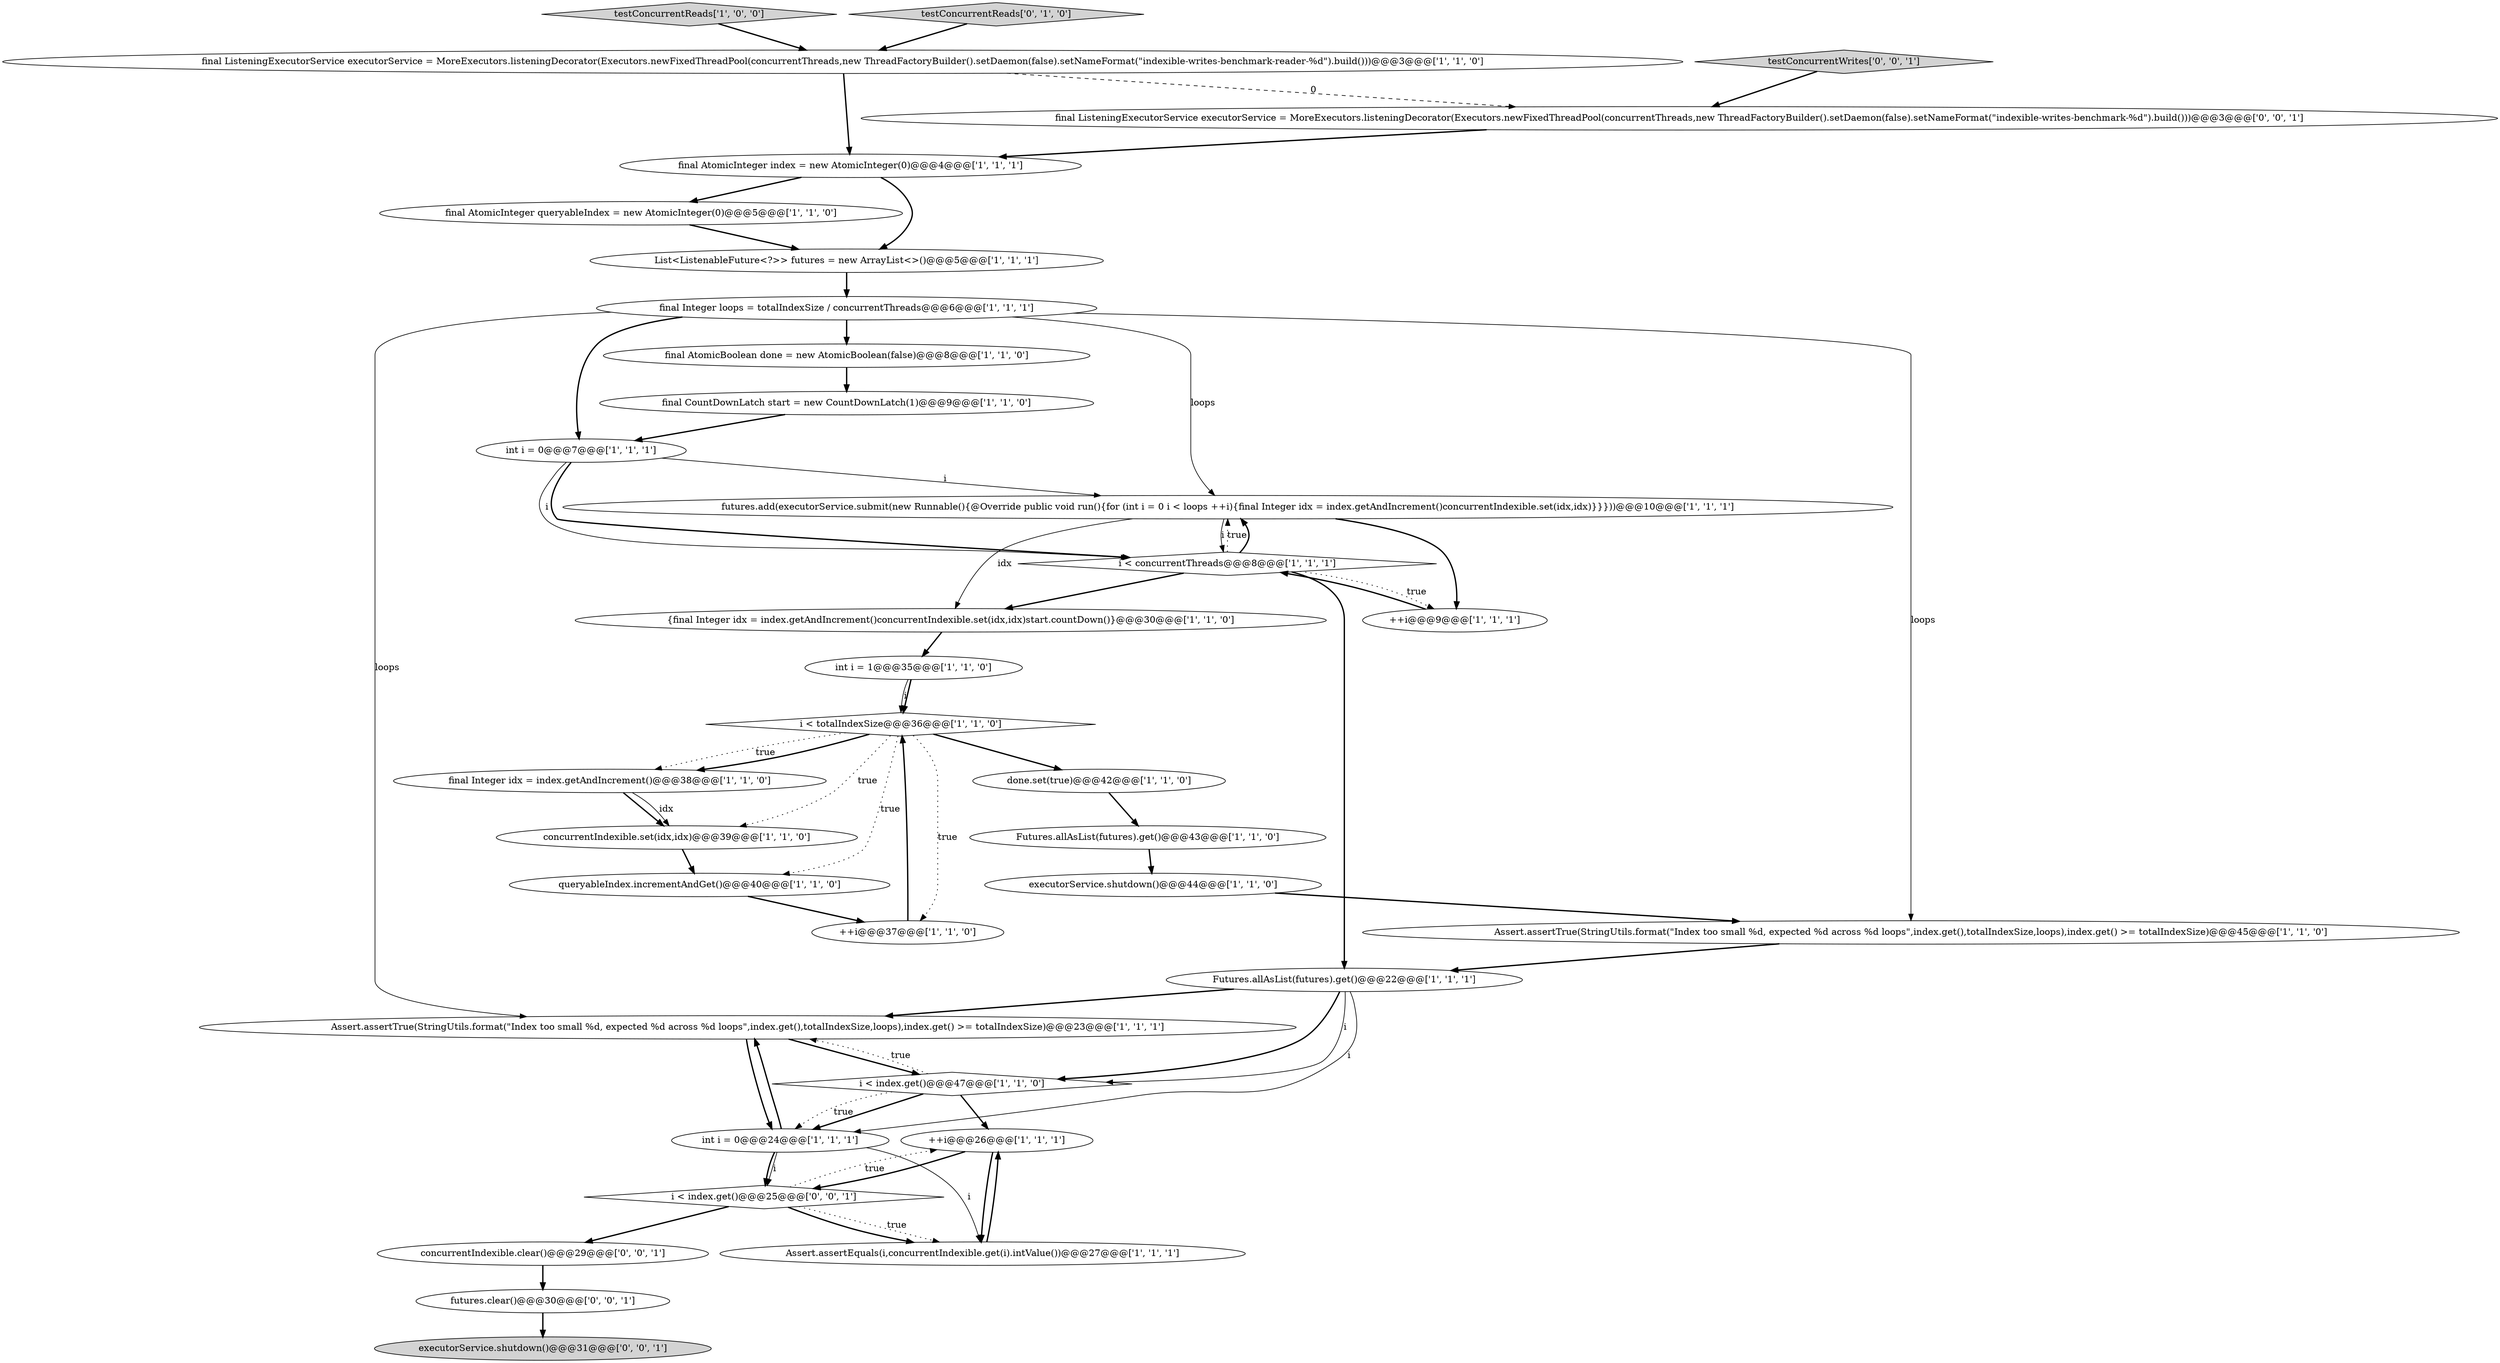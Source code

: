 digraph {
3 [style = filled, label = "Futures.allAsList(futures).get()@@@43@@@['1', '1', '0']", fillcolor = white, shape = ellipse image = "AAA0AAABBB1BBB"];
21 [style = filled, label = "final ListeningExecutorService executorService = MoreExecutors.listeningDecorator(Executors.newFixedThreadPool(concurrentThreads,new ThreadFactoryBuilder().setDaemon(false).setNameFormat(\"indexible-writes-benchmark-reader-%d\").build()))@@@3@@@['1', '1', '0']", fillcolor = white, shape = ellipse image = "AAA0AAABBB1BBB"];
2 [style = filled, label = "final AtomicInteger queryableIndex = new AtomicInteger(0)@@@5@@@['1', '1', '0']", fillcolor = white, shape = ellipse image = "AAA0AAABBB1BBB"];
22 [style = filled, label = "List<ListenableFuture<?>> futures = new ArrayList<>()@@@5@@@['1', '1', '1']", fillcolor = white, shape = ellipse image = "AAA0AAABBB1BBB"];
14 [style = filled, label = "final Integer loops = totalIndexSize / concurrentThreads@@@6@@@['1', '1', '1']", fillcolor = white, shape = ellipse image = "AAA0AAABBB1BBB"];
0 [style = filled, label = "final CountDownLatch start = new CountDownLatch(1)@@@9@@@['1', '1', '0']", fillcolor = white, shape = ellipse image = "AAA0AAABBB1BBB"];
16 [style = filled, label = "futures.add(executorService.submit(new Runnable(){@Override public void run(){for (int i = 0 i < loops ++i){final Integer idx = index.getAndIncrement()concurrentIndexible.set(idx,idx)}}}))@@@10@@@['1', '1', '1']", fillcolor = white, shape = ellipse image = "AAA0AAABBB1BBB"];
32 [style = filled, label = "concurrentIndexible.clear()@@@29@@@['0', '0', '1']", fillcolor = white, shape = ellipse image = "AAA0AAABBB3BBB"];
17 [style = filled, label = "concurrentIndexible.set(idx,idx)@@@39@@@['1', '1', '0']", fillcolor = white, shape = ellipse image = "AAA0AAABBB1BBB"];
20 [style = filled, label = "int i = 0@@@7@@@['1', '1', '1']", fillcolor = white, shape = ellipse image = "AAA0AAABBB1BBB"];
28 [style = filled, label = "Assert.assertTrue(StringUtils.format(\"Index too small %d, expected %d across %d loops\",index.get(),totalIndexSize,loops),index.get() >= totalIndexSize)@@@45@@@['1', '1', '0']", fillcolor = white, shape = ellipse image = "AAA0AAABBB1BBB"];
31 [style = filled, label = "final ListeningExecutorService executorService = MoreExecutors.listeningDecorator(Executors.newFixedThreadPool(concurrentThreads,new ThreadFactoryBuilder().setDaemon(false).setNameFormat(\"indexible-writes-benchmark-%d\").build()))@@@3@@@['0', '0', '1']", fillcolor = white, shape = ellipse image = "AAA0AAABBB3BBB"];
13 [style = filled, label = "++i@@@26@@@['1', '1', '1']", fillcolor = white, shape = ellipse image = "AAA0AAABBB1BBB"];
26 [style = filled, label = "Assert.assertEquals(i,concurrentIndexible.get(i).intValue())@@@27@@@['1', '1', '1']", fillcolor = white, shape = ellipse image = "AAA0AAABBB1BBB"];
6 [style = filled, label = "queryableIndex.incrementAndGet()@@@40@@@['1', '1', '0']", fillcolor = white, shape = ellipse image = "AAA0AAABBB1BBB"];
27 [style = filled, label = "final AtomicInteger index = new AtomicInteger(0)@@@4@@@['1', '1', '1']", fillcolor = white, shape = ellipse image = "AAA0AAABBB1BBB"];
10 [style = filled, label = "{final Integer idx = index.getAndIncrement()concurrentIndexible.set(idx,idx)start.countDown()}@@@30@@@['1', '1', '0']", fillcolor = white, shape = ellipse image = "AAA0AAABBB1BBB"];
9 [style = filled, label = "int i = 1@@@35@@@['1', '1', '0']", fillcolor = white, shape = ellipse image = "AAA0AAABBB1BBB"];
7 [style = filled, label = "testConcurrentReads['1', '0', '0']", fillcolor = lightgray, shape = diamond image = "AAA0AAABBB1BBB"];
4 [style = filled, label = "i < concurrentThreads@@@8@@@['1', '1', '1']", fillcolor = white, shape = diamond image = "AAA0AAABBB1BBB"];
5 [style = filled, label = "Assert.assertTrue(StringUtils.format(\"Index too small %d, expected %d across %d loops\",index.get(),totalIndexSize,loops),index.get() >= totalIndexSize)@@@23@@@['1', '1', '1']", fillcolor = white, shape = ellipse image = "AAA0AAABBB1BBB"];
18 [style = filled, label = "i < totalIndexSize@@@36@@@['1', '1', '0']", fillcolor = white, shape = diamond image = "AAA0AAABBB1BBB"];
8 [style = filled, label = "done.set(true)@@@42@@@['1', '1', '0']", fillcolor = white, shape = ellipse image = "AAA0AAABBB1BBB"];
35 [style = filled, label = "executorService.shutdown()@@@31@@@['0', '0', '1']", fillcolor = lightgray, shape = ellipse image = "AAA0AAABBB3BBB"];
34 [style = filled, label = "i < index.get()@@@25@@@['0', '0', '1']", fillcolor = white, shape = diamond image = "AAA0AAABBB3BBB"];
11 [style = filled, label = "++i@@@9@@@['1', '1', '1']", fillcolor = white, shape = ellipse image = "AAA0AAABBB1BBB"];
15 [style = filled, label = "++i@@@37@@@['1', '1', '0']", fillcolor = white, shape = ellipse image = "AAA0AAABBB1BBB"];
1 [style = filled, label = "final Integer idx = index.getAndIncrement()@@@38@@@['1', '1', '0']", fillcolor = white, shape = ellipse image = "AAA0AAABBB1BBB"];
33 [style = filled, label = "testConcurrentWrites['0', '0', '1']", fillcolor = lightgray, shape = diamond image = "AAA0AAABBB3BBB"];
30 [style = filled, label = "futures.clear()@@@30@@@['0', '0', '1']", fillcolor = white, shape = ellipse image = "AAA0AAABBB3BBB"];
19 [style = filled, label = "i < index.get()@@@47@@@['1', '1', '0']", fillcolor = white, shape = diamond image = "AAA0AAABBB1BBB"];
24 [style = filled, label = "executorService.shutdown()@@@44@@@['1', '1', '0']", fillcolor = white, shape = ellipse image = "AAA0AAABBB1BBB"];
29 [style = filled, label = "testConcurrentReads['0', '1', '0']", fillcolor = lightgray, shape = diamond image = "AAA0AAABBB2BBB"];
25 [style = filled, label = "final AtomicBoolean done = new AtomicBoolean(false)@@@8@@@['1', '1', '0']", fillcolor = white, shape = ellipse image = "AAA0AAABBB1BBB"];
23 [style = filled, label = "int i = 0@@@24@@@['1', '1', '1']", fillcolor = white, shape = ellipse image = "AAA0AAABBB1BBB"];
12 [style = filled, label = "Futures.allAsList(futures).get()@@@22@@@['1', '1', '1']", fillcolor = white, shape = ellipse image = "AAA0AAABBB1BBB"];
9->18 [style = bold, label=""];
12->19 [style = solid, label="i"];
13->26 [style = bold, label=""];
29->21 [style = bold, label=""];
5->19 [style = bold, label=""];
3->24 [style = bold, label=""];
14->16 [style = solid, label="loops"];
11->4 [style = bold, label=""];
18->15 [style = dotted, label="true"];
18->1 [style = dotted, label="true"];
34->26 [style = dotted, label="true"];
33->31 [style = bold, label=""];
28->12 [style = bold, label=""];
26->13 [style = bold, label=""];
4->16 [style = dotted, label="true"];
6->15 [style = bold, label=""];
15->18 [style = bold, label=""];
4->16 [style = bold, label=""];
10->9 [style = bold, label=""];
20->4 [style = bold, label=""];
4->11 [style = dotted, label="true"];
16->10 [style = solid, label="idx"];
19->5 [style = dotted, label="true"];
9->18 [style = solid, label="i"];
19->23 [style = bold, label=""];
23->26 [style = solid, label="i"];
7->21 [style = bold, label=""];
13->34 [style = bold, label=""];
8->3 [style = bold, label=""];
19->13 [style = bold, label=""];
27->22 [style = bold, label=""];
14->28 [style = solid, label="loops"];
34->13 [style = dotted, label="true"];
23->34 [style = bold, label=""];
18->6 [style = dotted, label="true"];
19->23 [style = dotted, label="true"];
0->20 [style = bold, label=""];
12->5 [style = bold, label=""];
18->17 [style = dotted, label="true"];
20->4 [style = solid, label="i"];
16->4 [style = solid, label="i"];
17->6 [style = bold, label=""];
22->14 [style = bold, label=""];
5->23 [style = bold, label=""];
2->22 [style = bold, label=""];
12->19 [style = bold, label=""];
1->17 [style = bold, label=""];
23->5 [style = bold, label=""];
12->23 [style = solid, label="i"];
4->12 [style = bold, label=""];
21->27 [style = bold, label=""];
14->25 [style = bold, label=""];
4->10 [style = bold, label=""];
20->16 [style = solid, label="i"];
25->0 [style = bold, label=""];
18->1 [style = bold, label=""];
32->30 [style = bold, label=""];
30->35 [style = bold, label=""];
14->5 [style = solid, label="loops"];
18->8 [style = bold, label=""];
24->28 [style = bold, label=""];
16->11 [style = bold, label=""];
21->31 [style = dashed, label="0"];
34->26 [style = bold, label=""];
1->17 [style = solid, label="idx"];
31->27 [style = bold, label=""];
23->34 [style = solid, label="i"];
14->20 [style = bold, label=""];
27->2 [style = bold, label=""];
34->32 [style = bold, label=""];
}
